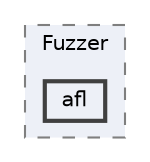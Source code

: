 digraph "C:/Dev/ezRPC/RPC/json/tests/thirdparty/Fuzzer/afl"
{
 // LATEX_PDF_SIZE
  bgcolor="transparent";
  edge [fontname=Helvetica,fontsize=10,labelfontname=Helvetica,labelfontsize=10];
  node [fontname=Helvetica,fontsize=10,shape=box,height=0.2,width=0.4];
  compound=true
  subgraph clusterdir_3b39350c6d8c8892dc81c9b5f9029ea0 {
    graph [ bgcolor="#edf0f7", pencolor="grey50", label="Fuzzer", fontname=Helvetica,fontsize=10 style="filled,dashed", URL="dir_3b39350c6d8c8892dc81c9b5f9029ea0.html",tooltip=""]
  dir_e7b74c8518ca2bf6ac782f658f5b4743 [label="afl", fillcolor="#edf0f7", color="grey25", style="filled,bold", URL="dir_e7b74c8518ca2bf6ac782f658f5b4743.html",tooltip=""];
  }
}
